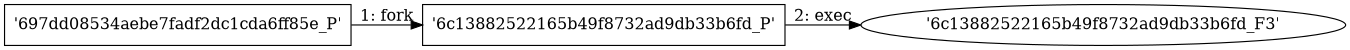 digraph "D:\Learning\Paper\apt\基于CTI的攻击预警\Dataset\攻击图\ASGfromALLCTI\5 Top Trends Redefining CSO Priorities.dot" {
rankdir="LR"
size="9"
fixedsize="false"
splines="true"
nodesep=0.3
ranksep=0
fontsize=10
overlap="scalexy"
engine= "neato"
	"'697dd08534aebe7fadf2dc1cda6ff85e_P'" [node_type=Process shape=box]
	"'6c13882522165b49f8732ad9db33b6fd_P'" [node_type=Process shape=box]
	"'697dd08534aebe7fadf2dc1cda6ff85e_P'" -> "'6c13882522165b49f8732ad9db33b6fd_P'" [label="1: fork"]
	"'6c13882522165b49f8732ad9db33b6fd_P'" [node_type=Process shape=box]
	"'6c13882522165b49f8732ad9db33b6fd_F3'" [node_type=File shape=ellipse]
	"'6c13882522165b49f8732ad9db33b6fd_P'" -> "'6c13882522165b49f8732ad9db33b6fd_F3'" [label="2: exec"]
}
